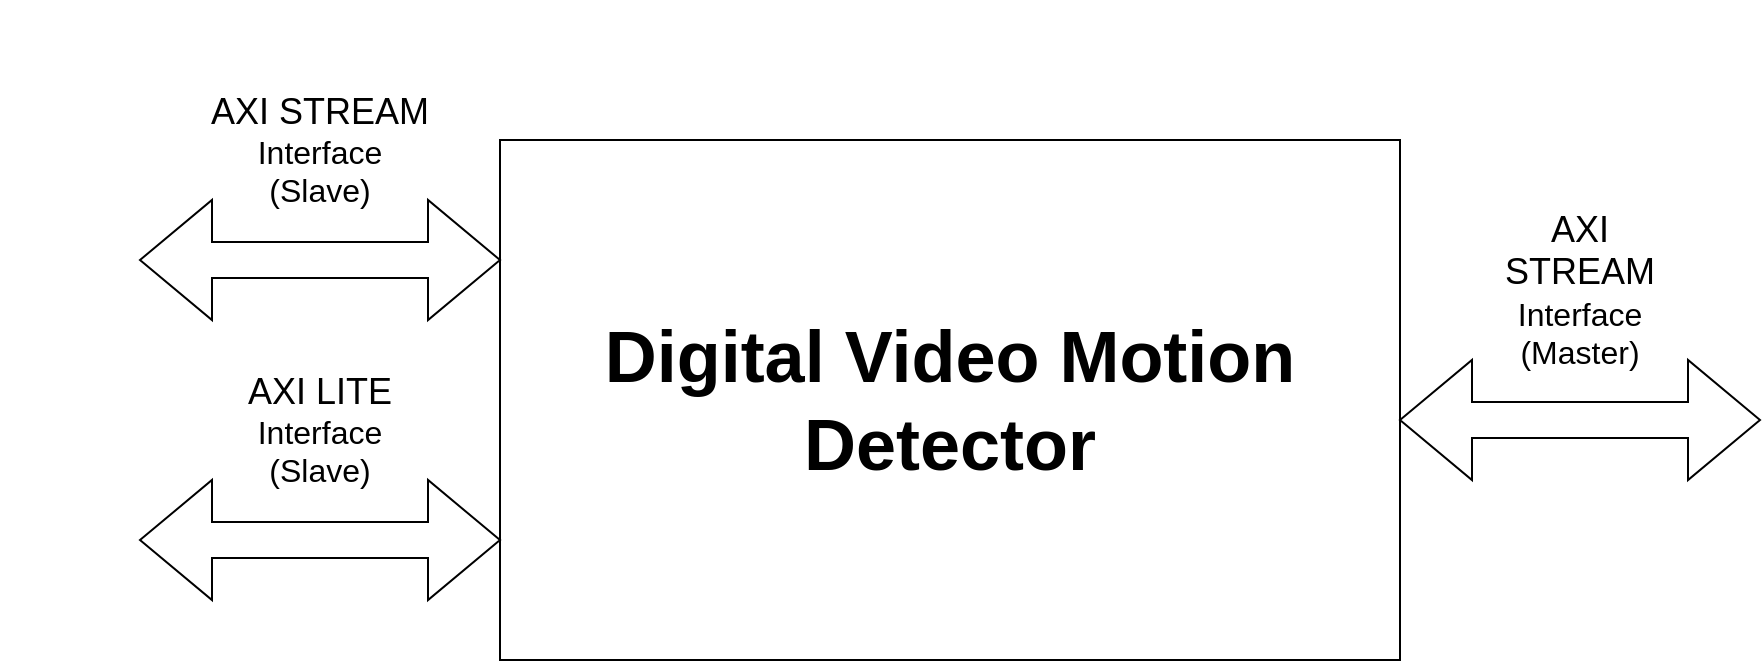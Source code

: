 <mxfile version="26.2.14">
  <diagram name="Page-1" id="jMfWqLkMJpOmnST5UCiD">
    <mxGraphModel dx="1773" dy="586" grid="1" gridSize="10" guides="1" tooltips="1" connect="1" arrows="1" fold="1" page="1" pageScale="1" pageWidth="827" pageHeight="1169" math="0" shadow="0">
      <root>
        <mxCell id="0" />
        <mxCell id="1" parent="0" />
        <mxCell id="85emAvRcS4agYu2lor4x-1" value="&lt;b style=&quot;font-size: 36px;&quot;&gt;Digital Video Motion Detector&lt;/b&gt;" style="rounded=0;whiteSpace=wrap;html=1;" vertex="1" parent="1">
          <mxGeometry x="220" y="80" width="450" height="260" as="geometry" />
        </mxCell>
        <mxCell id="85emAvRcS4agYu2lor4x-3" value="" style="shape=doubleArrow;whiteSpace=wrap;html=1;" vertex="1" parent="1">
          <mxGeometry x="40" y="110" width="180" height="60" as="geometry" />
        </mxCell>
        <mxCell id="85emAvRcS4agYu2lor4x-4" value="" style="shape=doubleArrow;whiteSpace=wrap;html=1;" vertex="1" parent="1">
          <mxGeometry x="40" y="250" width="180" height="60" as="geometry" />
        </mxCell>
        <mxCell id="85emAvRcS4agYu2lor4x-5" value="" style="shape=doubleArrow;whiteSpace=wrap;html=1;" vertex="1" parent="1">
          <mxGeometry x="670" y="190" width="180" height="60" as="geometry" />
        </mxCell>
        <mxCell id="85emAvRcS4agYu2lor4x-6" value="&lt;font style=&quot;font-size: 18px;&quot;&gt;AXI STREAM&lt;/font&gt;&lt;div&gt;&lt;font size=&quot;3&quot;&gt;Interface&lt;/font&gt;&lt;/div&gt;&lt;div&gt;&lt;font size=&quot;3&quot;&gt;(Slave)&lt;/font&gt;&lt;/div&gt;" style="text;html=1;align=center;verticalAlign=middle;whiteSpace=wrap;rounded=0;" vertex="1" parent="1">
          <mxGeometry x="-30" y="10" width="320" height="150" as="geometry" />
        </mxCell>
        <mxCell id="85emAvRcS4agYu2lor4x-8" value="&lt;font style=&quot;font-size: 18px;&quot;&gt;AXI STREAM&lt;/font&gt;&lt;div&gt;&lt;font size=&quot;3&quot;&gt;Interface&lt;/font&gt;&lt;/div&gt;&lt;div&gt;&lt;font size=&quot;3&quot;&gt;(Master)&lt;/font&gt;&lt;/div&gt;" style="text;html=1;align=center;verticalAlign=middle;whiteSpace=wrap;rounded=0;" vertex="1" parent="1">
          <mxGeometry x="730" y="140" width="60" height="30" as="geometry" />
        </mxCell>
        <mxCell id="85emAvRcS4agYu2lor4x-10" value="&lt;font style=&quot;font-size: 18px;&quot;&gt;AXI LITE&lt;/font&gt;&lt;div&gt;&lt;font size=&quot;3&quot;&gt;Interface&lt;/font&gt;&lt;/div&gt;&lt;div&gt;&lt;font size=&quot;3&quot;&gt;(Slave)&lt;/font&gt;&lt;/div&gt;" style="text;html=1;align=center;verticalAlign=middle;whiteSpace=wrap;rounded=0;" vertex="1" parent="1">
          <mxGeometry x="-30" y="150" width="320" height="150" as="geometry" />
        </mxCell>
      </root>
    </mxGraphModel>
  </diagram>
</mxfile>

